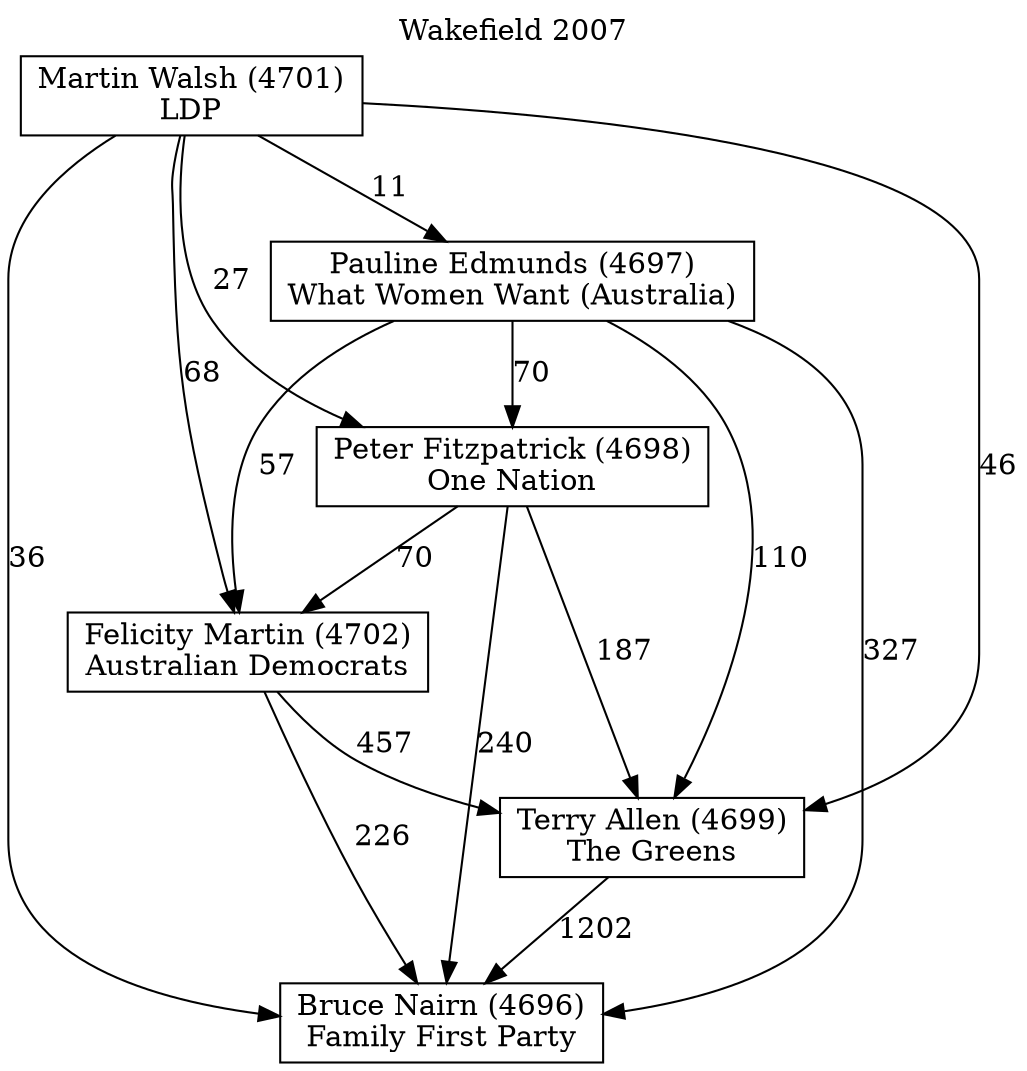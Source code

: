 // House preference flow
digraph "Bruce Nairn (4696)_Wakefield_2007" {
	graph [label="Wakefield 2007" labelloc=t mclimit=10]
	node [shape=box]
	"Bruce Nairn (4696)" [label="Bruce Nairn (4696)
Family First Party"]
	"Terry Allen (4699)" [label="Terry Allen (4699)
The Greens"]
	"Felicity Martin (4702)" [label="Felicity Martin (4702)
Australian Democrats"]
	"Peter Fitzpatrick (4698)" [label="Peter Fitzpatrick (4698)
One Nation"]
	"Pauline Edmunds (4697)" [label="Pauline Edmunds (4697)
What Women Want (Australia)"]
	"Martin Walsh (4701)" [label="Martin Walsh (4701)
LDP"]
	"Terry Allen (4699)" -> "Bruce Nairn (4696)" [label=1202]
	"Felicity Martin (4702)" -> "Terry Allen (4699)" [label=457]
	"Peter Fitzpatrick (4698)" -> "Felicity Martin (4702)" [label=70]
	"Pauline Edmunds (4697)" -> "Peter Fitzpatrick (4698)" [label=70]
	"Martin Walsh (4701)" -> "Pauline Edmunds (4697)" [label=11]
	"Felicity Martin (4702)" -> "Bruce Nairn (4696)" [label=226]
	"Peter Fitzpatrick (4698)" -> "Bruce Nairn (4696)" [label=240]
	"Pauline Edmunds (4697)" -> "Bruce Nairn (4696)" [label=327]
	"Martin Walsh (4701)" -> "Bruce Nairn (4696)" [label=36]
	"Martin Walsh (4701)" -> "Peter Fitzpatrick (4698)" [label=27]
	"Pauline Edmunds (4697)" -> "Felicity Martin (4702)" [label=57]
	"Martin Walsh (4701)" -> "Felicity Martin (4702)" [label=68]
	"Peter Fitzpatrick (4698)" -> "Terry Allen (4699)" [label=187]
	"Pauline Edmunds (4697)" -> "Terry Allen (4699)" [label=110]
	"Martin Walsh (4701)" -> "Terry Allen (4699)" [label=46]
}
